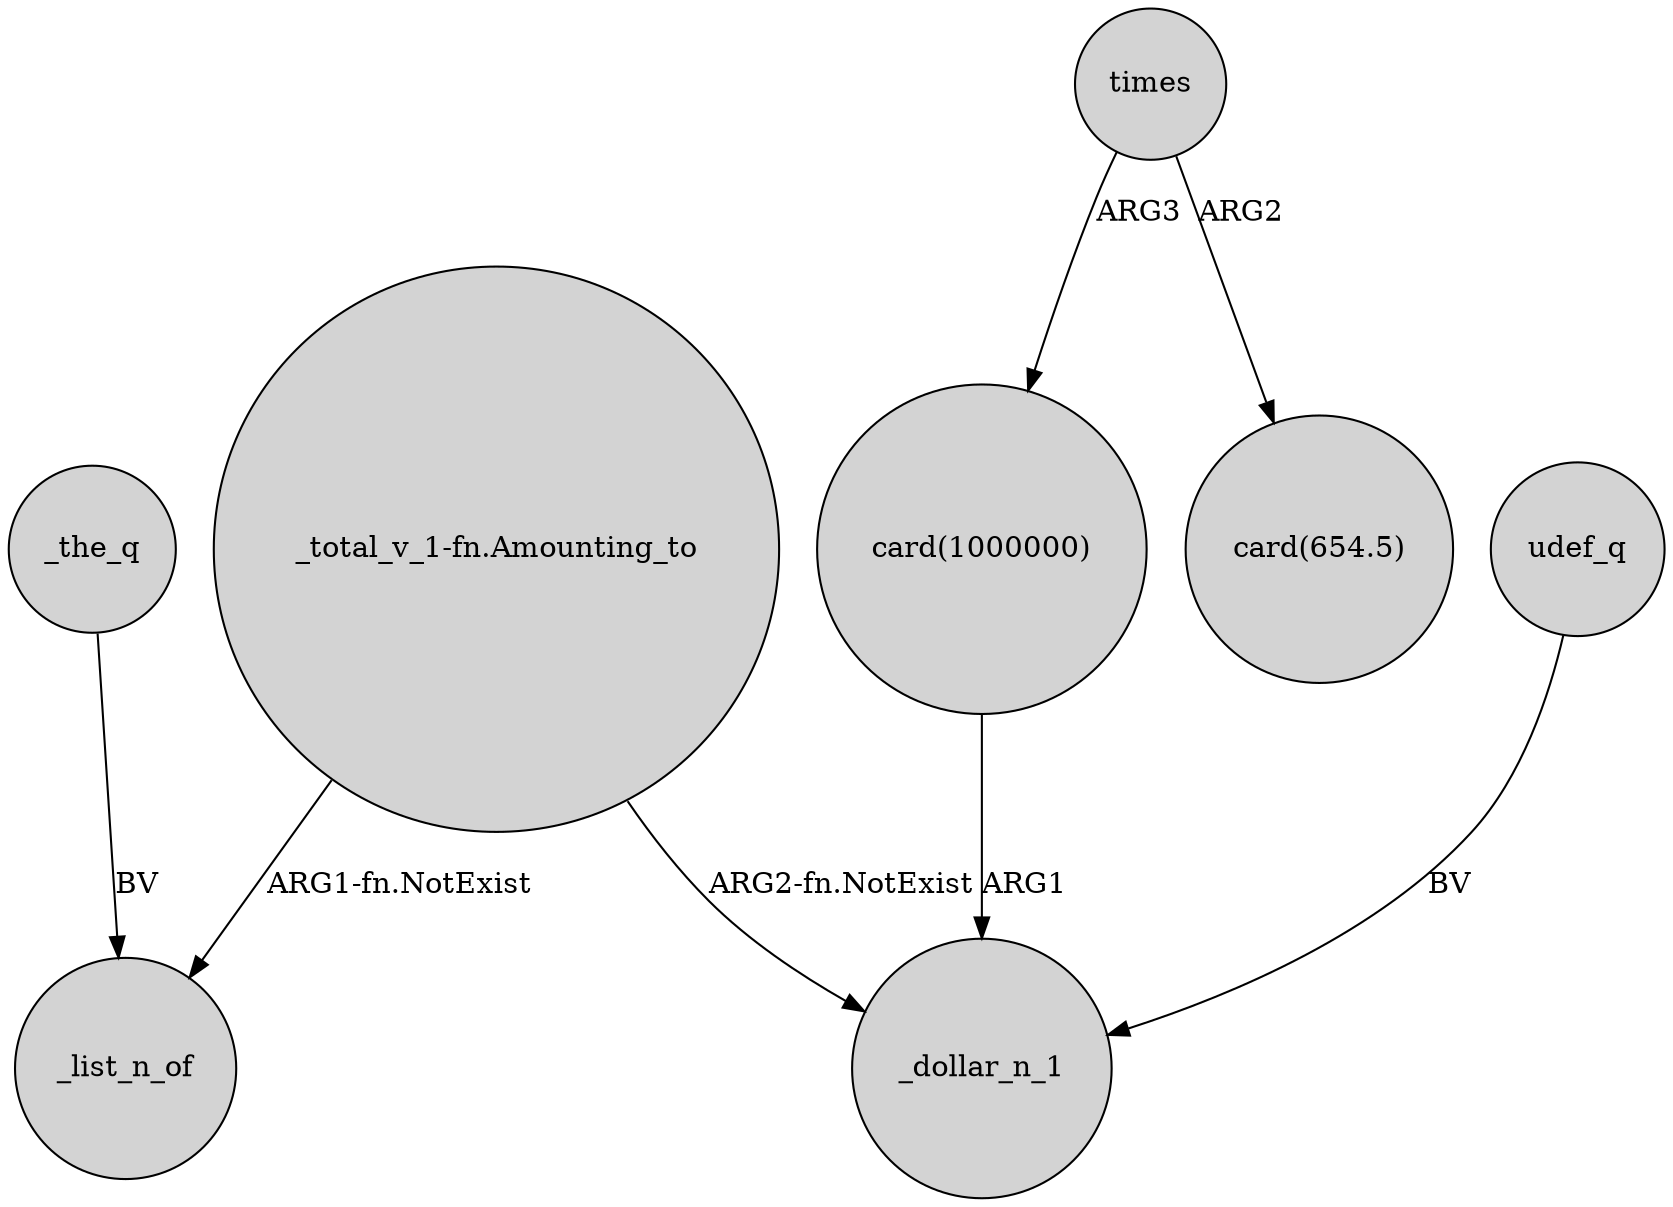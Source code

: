 digraph {
	node [shape=circle style=filled]
	_the_q -> _list_n_of [label=BV]
	"_total_v_1-fn.Amounting_to" -> _dollar_n_1 [label="ARG2-fn.NotExist"]
	"card(1000000)" -> _dollar_n_1 [label=ARG1]
	times -> "card(654.5)" [label=ARG2]
	times -> "card(1000000)" [label=ARG3]
	"_total_v_1-fn.Amounting_to" -> _list_n_of [label="ARG1-fn.NotExist"]
	udef_q -> _dollar_n_1 [label=BV]
}
